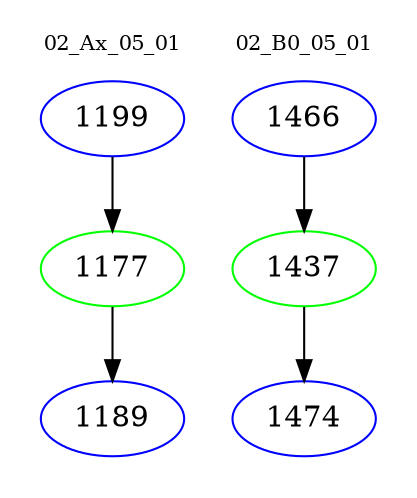 digraph{
subgraph cluster_0 {
color = white
label = "02_Ax_05_01";
fontsize=10;
T0_1199 [label="1199", color="blue"]
T0_1199 -> T0_1177 [color="black"]
T0_1177 [label="1177", color="green"]
T0_1177 -> T0_1189 [color="black"]
T0_1189 [label="1189", color="blue"]
}
subgraph cluster_1 {
color = white
label = "02_B0_05_01";
fontsize=10;
T1_1466 [label="1466", color="blue"]
T1_1466 -> T1_1437 [color="black"]
T1_1437 [label="1437", color="green"]
T1_1437 -> T1_1474 [color="black"]
T1_1474 [label="1474", color="blue"]
}
}
